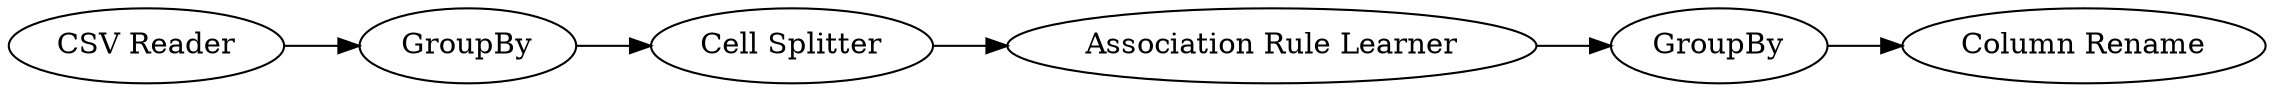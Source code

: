 digraph {
	4 -> 5
	3 -> 4
	5 -> 6
	1 -> 2
	2 -> 3
	5 [label=GroupBy]
	1 [label="CSV Reader"]
	4 [label="Association Rule Learner"]
	6 [label="Column Rename"]
	3 [label="Cell Splitter"]
	2 [label=GroupBy]
	rankdir=LR
}

